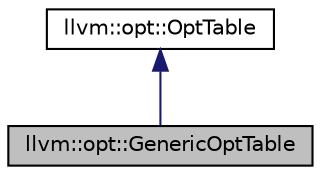 digraph "llvm::opt::GenericOptTable"
{
 // LATEX_PDF_SIZE
  bgcolor="transparent";
  edge [fontname="Helvetica",fontsize="10",labelfontname="Helvetica",labelfontsize="10"];
  node [fontname="Helvetica",fontsize="10",shape=record];
  Node1 [label="llvm::opt::GenericOptTable",height=0.2,width=0.4,color="black", fillcolor="grey75", style="filled", fontcolor="black",tooltip="Specialization of OptTable."];
  Node2 -> Node1 [dir="back",color="midnightblue",fontsize="10",style="solid",fontname="Helvetica"];
  Node2 [label="llvm::opt::OptTable",height=0.2,width=0.4,color="black",URL="$classllvm_1_1opt_1_1OptTable.html",tooltip="Provide access to the Option info table."];
}
